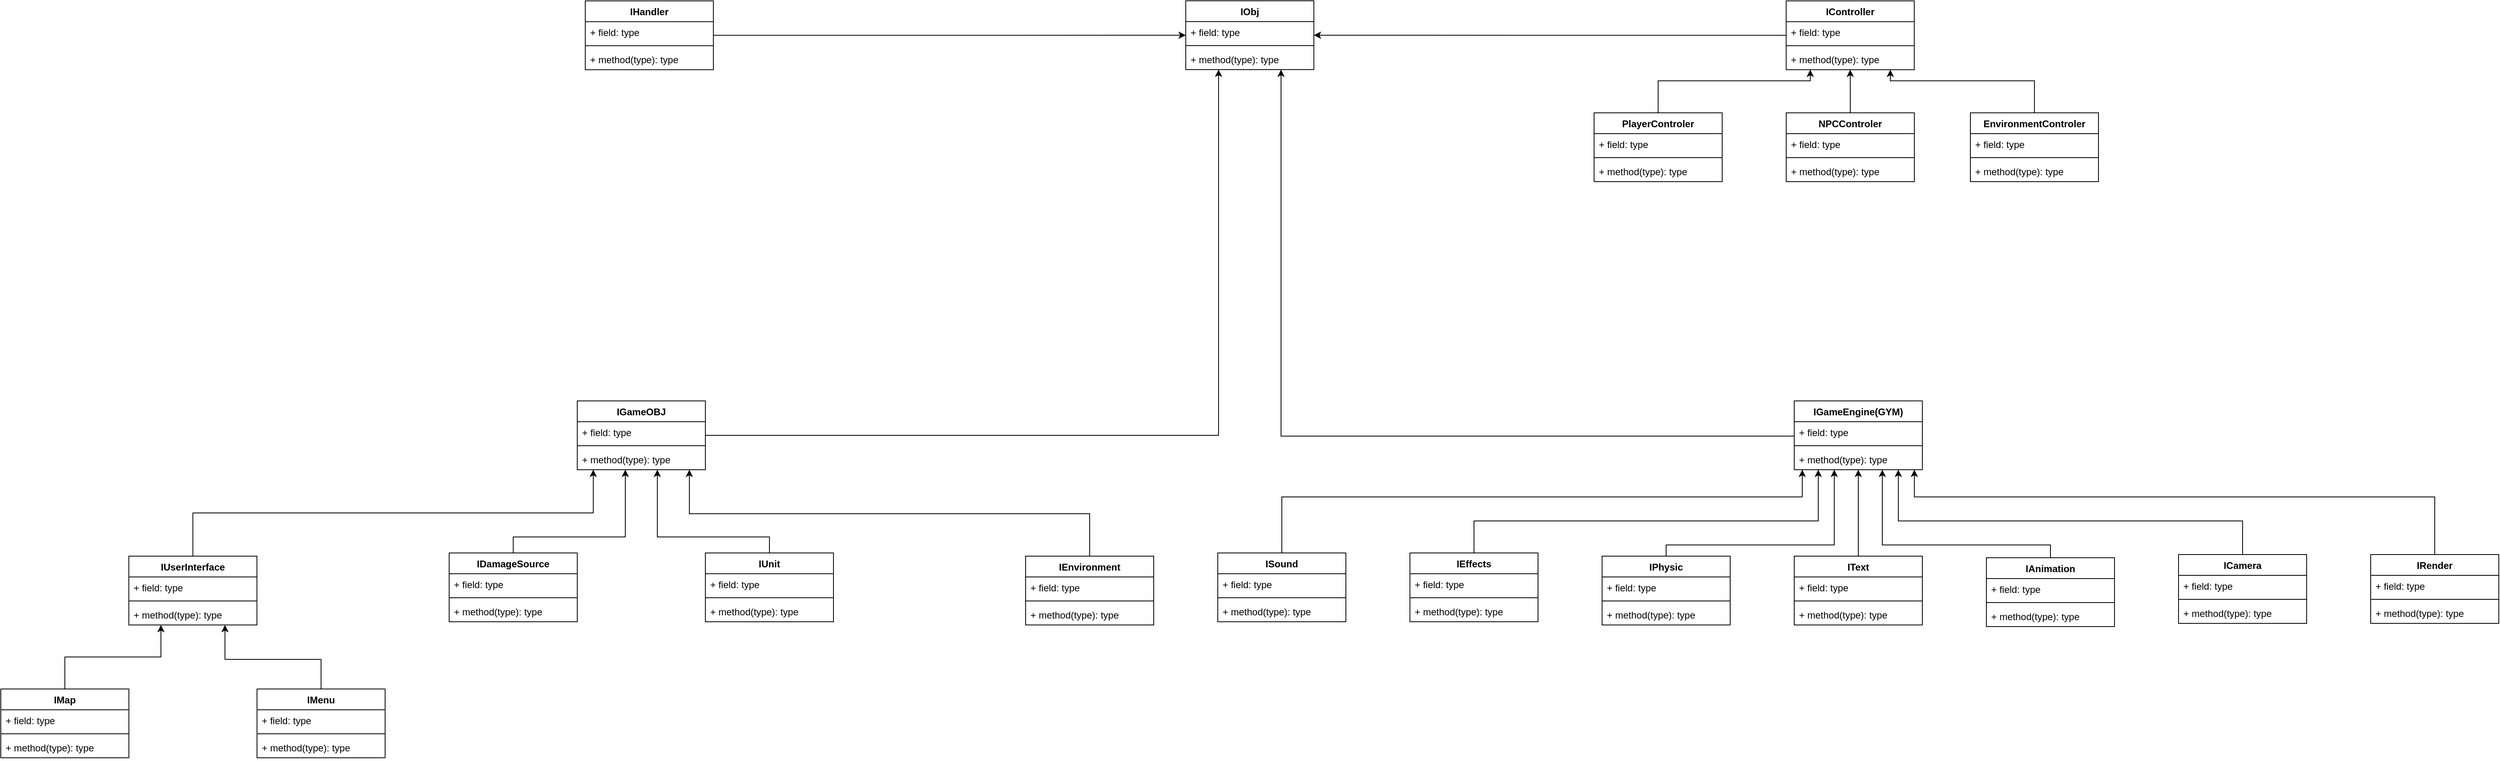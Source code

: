 <mxfile version="12.1.3" pages="1"><diagram id="u82egdFm9JUHlKRt-Qnc" name="Page-1"><mxGraphModel dx="7601" dy="3099" grid="1" gridSize="10" guides="1" tooltips="1" connect="1" arrows="1" fold="1" page="1" pageScale="1" pageWidth="827" pageHeight="1169" math="0" shadow="0"><root><mxCell id="0"/><mxCell id="1" parent="0"/><mxCell id="ENZpwtx71xa39ozKBErt-1" value="IObj" style="swimlane;fontStyle=1;align=center;verticalAlign=top;childLayout=stackLayout;horizontal=1;startSize=26;horizontalStack=0;resizeParent=1;resizeParentMax=0;resizeLast=0;collapsible=1;marginBottom=0;" vertex="1" parent="1"><mxGeometry x="-400" y="-340" width="160" height="86" as="geometry"/></mxCell><mxCell id="ENZpwtx71xa39ozKBErt-2" value="+ field: type" style="text;strokeColor=none;fillColor=none;align=left;verticalAlign=top;spacingLeft=4;spacingRight=4;overflow=hidden;rotatable=0;points=[[0,0.5],[1,0.5]];portConstraint=eastwest;" vertex="1" parent="ENZpwtx71xa39ozKBErt-1"><mxGeometry y="26" width="160" height="26" as="geometry"/></mxCell><mxCell id="ENZpwtx71xa39ozKBErt-3" value="" style="line;strokeWidth=1;fillColor=none;align=left;verticalAlign=middle;spacingTop=-1;spacingLeft=3;spacingRight=3;rotatable=0;labelPosition=right;points=[];portConstraint=eastwest;" vertex="1" parent="ENZpwtx71xa39ozKBErt-1"><mxGeometry y="52" width="160" height="8" as="geometry"/></mxCell><mxCell id="ENZpwtx71xa39ozKBErt-4" value="+ method(type): type" style="text;strokeColor=none;fillColor=none;align=left;verticalAlign=top;spacingLeft=4;spacingRight=4;overflow=hidden;rotatable=0;points=[[0,0.5],[1,0.5]];portConstraint=eastwest;" vertex="1" parent="ENZpwtx71xa39ozKBErt-1"><mxGeometry y="60" width="160" height="26" as="geometry"/></mxCell><mxCell id="ENZpwtx71xa39ozKBErt-73" style="edgeStyle=orthogonalEdgeStyle;rounded=0;orthogonalLoop=1;jettySize=auto;html=1;exitX=0.5;exitY=0;exitDx=0;exitDy=0;" edge="1" parent="1" source="ENZpwtx71xa39ozKBErt-5" target="ENZpwtx71xa39ozKBErt-33"><mxGeometry relative="1" as="geometry"><Array as="points"><mxPoint x="-1640" y="300"/><mxPoint x="-1140" y="300"/></Array></mxGeometry></mxCell><mxCell id="ENZpwtx71xa39ozKBErt-5" value="IUserInterface" style="swimlane;fontStyle=1;align=center;verticalAlign=top;childLayout=stackLayout;horizontal=1;startSize=26;horizontalStack=0;resizeParent=1;resizeParentMax=0;resizeLast=0;collapsible=1;marginBottom=0;" vertex="1" parent="1"><mxGeometry x="-1720.1" y="354" width="160" height="86" as="geometry"/></mxCell><mxCell id="ENZpwtx71xa39ozKBErt-6" value="+ field: type" style="text;strokeColor=none;fillColor=none;align=left;verticalAlign=top;spacingLeft=4;spacingRight=4;overflow=hidden;rotatable=0;points=[[0,0.5],[1,0.5]];portConstraint=eastwest;" vertex="1" parent="ENZpwtx71xa39ozKBErt-5"><mxGeometry y="26" width="160" height="26" as="geometry"/></mxCell><mxCell id="ENZpwtx71xa39ozKBErt-7" value="" style="line;strokeWidth=1;fillColor=none;align=left;verticalAlign=middle;spacingTop=-1;spacingLeft=3;spacingRight=3;rotatable=0;labelPosition=right;points=[];portConstraint=eastwest;" vertex="1" parent="ENZpwtx71xa39ozKBErt-5"><mxGeometry y="52" width="160" height="8" as="geometry"/></mxCell><mxCell id="ENZpwtx71xa39ozKBErt-8" value="+ method(type): type" style="text;strokeColor=none;fillColor=none;align=left;verticalAlign=top;spacingLeft=4;spacingRight=4;overflow=hidden;rotatable=0;points=[[0,0.5],[1,0.5]];portConstraint=eastwest;" vertex="1" parent="ENZpwtx71xa39ozKBErt-5"><mxGeometry y="60" width="160" height="26" as="geometry"/></mxCell><mxCell id="ENZpwtx71xa39ozKBErt-69" style="edgeStyle=orthogonalEdgeStyle;rounded=0;orthogonalLoop=1;jettySize=auto;html=1;" edge="1" parent="1" source="ENZpwtx71xa39ozKBErt-15" target="ENZpwtx71xa39ozKBErt-5"><mxGeometry relative="1" as="geometry"><Array as="points"><mxPoint x="-1600" y="483"/></Array></mxGeometry></mxCell><mxCell id="ENZpwtx71xa39ozKBErt-15" value="IMenu" style="swimlane;fontStyle=1;align=center;verticalAlign=top;childLayout=stackLayout;horizontal=1;startSize=26;horizontalStack=0;resizeParent=1;resizeParentMax=0;resizeLast=0;collapsible=1;marginBottom=0;" vertex="1" parent="1"><mxGeometry x="-1560" y="520" width="160" height="86" as="geometry"/></mxCell><mxCell id="ENZpwtx71xa39ozKBErt-16" value="+ field: type" style="text;strokeColor=none;fillColor=none;align=left;verticalAlign=top;spacingLeft=4;spacingRight=4;overflow=hidden;rotatable=0;points=[[0,0.5],[1,0.5]];portConstraint=eastwest;" vertex="1" parent="ENZpwtx71xa39ozKBErt-15"><mxGeometry y="26" width="160" height="26" as="geometry"/></mxCell><mxCell id="ENZpwtx71xa39ozKBErt-17" value="" style="line;strokeWidth=1;fillColor=none;align=left;verticalAlign=middle;spacingTop=-1;spacingLeft=3;spacingRight=3;rotatable=0;labelPosition=right;points=[];portConstraint=eastwest;" vertex="1" parent="ENZpwtx71xa39ozKBErt-15"><mxGeometry y="52" width="160" height="8" as="geometry"/></mxCell><mxCell id="ENZpwtx71xa39ozKBErt-18" value="+ method(type): type" style="text;strokeColor=none;fillColor=none;align=left;verticalAlign=top;spacingLeft=4;spacingRight=4;overflow=hidden;rotatable=0;points=[[0,0.5],[1,0.5]];portConstraint=eastwest;" vertex="1" parent="ENZpwtx71xa39ozKBErt-15"><mxGeometry y="60" width="160" height="26" as="geometry"/></mxCell><mxCell id="ENZpwtx71xa39ozKBErt-70" style="edgeStyle=orthogonalEdgeStyle;rounded=0;orthogonalLoop=1;jettySize=auto;html=1;" edge="1" parent="1" source="ENZpwtx71xa39ozKBErt-19" target="ENZpwtx71xa39ozKBErt-5"><mxGeometry relative="1" as="geometry"><Array as="points"><mxPoint x="-1800" y="480"/><mxPoint x="-1680" y="480"/></Array></mxGeometry></mxCell><mxCell id="ENZpwtx71xa39ozKBErt-19" value="IMap" style="swimlane;fontStyle=1;align=center;verticalAlign=top;childLayout=stackLayout;horizontal=1;startSize=26;horizontalStack=0;resizeParent=1;resizeParentMax=0;resizeLast=0;collapsible=1;marginBottom=0;" vertex="1" parent="1"><mxGeometry x="-1880" y="520" width="160" height="86" as="geometry"/></mxCell><mxCell id="ENZpwtx71xa39ozKBErt-20" value="+ field: type" style="text;strokeColor=none;fillColor=none;align=left;verticalAlign=top;spacingLeft=4;spacingRight=4;overflow=hidden;rotatable=0;points=[[0,0.5],[1,0.5]];portConstraint=eastwest;" vertex="1" parent="ENZpwtx71xa39ozKBErt-19"><mxGeometry y="26" width="160" height="26" as="geometry"/></mxCell><mxCell id="ENZpwtx71xa39ozKBErt-21" value="" style="line;strokeWidth=1;fillColor=none;align=left;verticalAlign=middle;spacingTop=-1;spacingLeft=3;spacingRight=3;rotatable=0;labelPosition=right;points=[];portConstraint=eastwest;" vertex="1" parent="ENZpwtx71xa39ozKBErt-19"><mxGeometry y="52" width="160" height="8" as="geometry"/></mxCell><mxCell id="ENZpwtx71xa39ozKBErt-22" value="+ method(type): type" style="text;strokeColor=none;fillColor=none;align=left;verticalAlign=top;spacingLeft=4;spacingRight=4;overflow=hidden;rotatable=0;points=[[0,0.5],[1,0.5]];portConstraint=eastwest;" vertex="1" parent="ENZpwtx71xa39ozKBErt-19"><mxGeometry y="60" width="160" height="26" as="geometry"/></mxCell><mxCell id="ENZpwtx71xa39ozKBErt-74" style="edgeStyle=orthogonalEdgeStyle;rounded=0;orthogonalLoop=1;jettySize=auto;html=1;" edge="1" parent="1" source="ENZpwtx71xa39ozKBErt-29" target="ENZpwtx71xa39ozKBErt-33"><mxGeometry relative="1" as="geometry"><Array as="points"><mxPoint x="-1240" y="330"/><mxPoint x="-1100" y="330"/></Array></mxGeometry></mxCell><mxCell id="ENZpwtx71xa39ozKBErt-29" value="IDamageSource" style="swimlane;fontStyle=1;align=center;verticalAlign=top;childLayout=stackLayout;horizontal=1;startSize=26;horizontalStack=0;resizeParent=1;resizeParentMax=0;resizeLast=0;collapsible=1;marginBottom=0;" vertex="1" parent="1"><mxGeometry x="-1320" y="350" width="160" height="86" as="geometry"/></mxCell><mxCell id="ENZpwtx71xa39ozKBErt-30" value="+ field: type" style="text;strokeColor=none;fillColor=none;align=left;verticalAlign=top;spacingLeft=4;spacingRight=4;overflow=hidden;rotatable=0;points=[[0,0.5],[1,0.5]];portConstraint=eastwest;" vertex="1" parent="ENZpwtx71xa39ozKBErt-29"><mxGeometry y="26" width="160" height="26" as="geometry"/></mxCell><mxCell id="ENZpwtx71xa39ozKBErt-31" value="" style="line;strokeWidth=1;fillColor=none;align=left;verticalAlign=middle;spacingTop=-1;spacingLeft=3;spacingRight=3;rotatable=0;labelPosition=right;points=[];portConstraint=eastwest;" vertex="1" parent="ENZpwtx71xa39ozKBErt-29"><mxGeometry y="52" width="160" height="8" as="geometry"/></mxCell><mxCell id="ENZpwtx71xa39ozKBErt-32" value="+ method(type): type" style="text;strokeColor=none;fillColor=none;align=left;verticalAlign=top;spacingLeft=4;spacingRight=4;overflow=hidden;rotatable=0;points=[[0,0.5],[1,0.5]];portConstraint=eastwest;" vertex="1" parent="ENZpwtx71xa39ozKBErt-29"><mxGeometry y="60" width="160" height="26" as="geometry"/></mxCell><mxCell id="ENZpwtx71xa39ozKBErt-144" style="edgeStyle=orthogonalEdgeStyle;rounded=0;orthogonalLoop=1;jettySize=auto;html=1;" edge="1" parent="1" source="ENZpwtx71xa39ozKBErt-33" target="ENZpwtx71xa39ozKBErt-1"><mxGeometry relative="1" as="geometry"><Array as="points"><mxPoint x="-359" y="203"/></Array></mxGeometry></mxCell><mxCell id="ENZpwtx71xa39ozKBErt-33" value="IGameOBJ" style="swimlane;fontStyle=1;align=center;verticalAlign=top;childLayout=stackLayout;horizontal=1;startSize=26;horizontalStack=0;resizeParent=1;resizeParentMax=0;resizeLast=0;collapsible=1;marginBottom=0;" vertex="1" parent="1"><mxGeometry x="-1160" y="160" width="160" height="86" as="geometry"/></mxCell><mxCell id="ENZpwtx71xa39ozKBErt-34" value="+ field: type" style="text;strokeColor=none;fillColor=none;align=left;verticalAlign=top;spacingLeft=4;spacingRight=4;overflow=hidden;rotatable=0;points=[[0,0.5],[1,0.5]];portConstraint=eastwest;" vertex="1" parent="ENZpwtx71xa39ozKBErt-33"><mxGeometry y="26" width="160" height="26" as="geometry"/></mxCell><mxCell id="ENZpwtx71xa39ozKBErt-35" value="" style="line;strokeWidth=1;fillColor=none;align=left;verticalAlign=middle;spacingTop=-1;spacingLeft=3;spacingRight=3;rotatable=0;labelPosition=right;points=[];portConstraint=eastwest;" vertex="1" parent="ENZpwtx71xa39ozKBErt-33"><mxGeometry y="52" width="160" height="8" as="geometry"/></mxCell><mxCell id="ENZpwtx71xa39ozKBErt-36" value="+ method(type): type" style="text;strokeColor=none;fillColor=none;align=left;verticalAlign=top;spacingLeft=4;spacingRight=4;overflow=hidden;rotatable=0;points=[[0,0.5],[1,0.5]];portConstraint=eastwest;" vertex="1" parent="ENZpwtx71xa39ozKBErt-33"><mxGeometry y="60" width="160" height="26" as="geometry"/></mxCell><mxCell id="ENZpwtx71xa39ozKBErt-76" style="edgeStyle=orthogonalEdgeStyle;rounded=0;orthogonalLoop=1;jettySize=auto;html=1;" edge="1" parent="1" source="ENZpwtx71xa39ozKBErt-47" target="ENZpwtx71xa39ozKBErt-33"><mxGeometry relative="1" as="geometry"><Array as="points"><mxPoint x="-920" y="330"/><mxPoint x="-1060" y="330"/></Array></mxGeometry></mxCell><mxCell id="ENZpwtx71xa39ozKBErt-47" value="IUnit" style="swimlane;fontStyle=1;align=center;verticalAlign=top;childLayout=stackLayout;horizontal=1;startSize=26;horizontalStack=0;resizeParent=1;resizeParentMax=0;resizeLast=0;collapsible=1;marginBottom=0;" vertex="1" parent="1"><mxGeometry x="-1000" y="350" width="160" height="86" as="geometry"/></mxCell><mxCell id="ENZpwtx71xa39ozKBErt-48" value="+ field: type" style="text;strokeColor=none;fillColor=none;align=left;verticalAlign=top;spacingLeft=4;spacingRight=4;overflow=hidden;rotatable=0;points=[[0,0.5],[1,0.5]];portConstraint=eastwest;" vertex="1" parent="ENZpwtx71xa39ozKBErt-47"><mxGeometry y="26" width="160" height="26" as="geometry"/></mxCell><mxCell id="ENZpwtx71xa39ozKBErt-49" value="" style="line;strokeWidth=1;fillColor=none;align=left;verticalAlign=middle;spacingTop=-1;spacingLeft=3;spacingRight=3;rotatable=0;labelPosition=right;points=[];portConstraint=eastwest;" vertex="1" parent="ENZpwtx71xa39ozKBErt-47"><mxGeometry y="52" width="160" height="8" as="geometry"/></mxCell><mxCell id="ENZpwtx71xa39ozKBErt-50" value="+ method(type): type" style="text;strokeColor=none;fillColor=none;align=left;verticalAlign=top;spacingLeft=4;spacingRight=4;overflow=hidden;rotatable=0;points=[[0,0.5],[1,0.5]];portConstraint=eastwest;" vertex="1" parent="ENZpwtx71xa39ozKBErt-47"><mxGeometry y="60" width="160" height="26" as="geometry"/></mxCell><mxCell id="ENZpwtx71xa39ozKBErt-77" style="edgeStyle=orthogonalEdgeStyle;rounded=0;orthogonalLoop=1;jettySize=auto;html=1;" edge="1" parent="1" source="ENZpwtx71xa39ozKBErt-58" target="ENZpwtx71xa39ozKBErt-33"><mxGeometry relative="1" as="geometry"><Array as="points"><mxPoint x="-520" y="301"/><mxPoint x="-1020" y="301"/></Array></mxGeometry></mxCell><mxCell id="ENZpwtx71xa39ozKBErt-58" value="IEnvironment" style="swimlane;fontStyle=1;align=center;verticalAlign=top;childLayout=stackLayout;horizontal=1;startSize=26;horizontalStack=0;resizeParent=1;resizeParentMax=0;resizeLast=0;collapsible=1;marginBottom=0;" vertex="1" parent="1"><mxGeometry x="-600" y="354" width="160" height="86" as="geometry"/></mxCell><mxCell id="ENZpwtx71xa39ozKBErt-59" value="+ field: type" style="text;strokeColor=none;fillColor=none;align=left;verticalAlign=top;spacingLeft=4;spacingRight=4;overflow=hidden;rotatable=0;points=[[0,0.5],[1,0.5]];portConstraint=eastwest;" vertex="1" parent="ENZpwtx71xa39ozKBErt-58"><mxGeometry y="26" width="160" height="26" as="geometry"/></mxCell><mxCell id="ENZpwtx71xa39ozKBErt-60" value="" style="line;strokeWidth=1;fillColor=none;align=left;verticalAlign=middle;spacingTop=-1;spacingLeft=3;spacingRight=3;rotatable=0;labelPosition=right;points=[];portConstraint=eastwest;" vertex="1" parent="ENZpwtx71xa39ozKBErt-58"><mxGeometry y="52" width="160" height="8" as="geometry"/></mxCell><mxCell id="ENZpwtx71xa39ozKBErt-61" value="+ method(type): type" style="text;strokeColor=none;fillColor=none;align=left;verticalAlign=top;spacingLeft=4;spacingRight=4;overflow=hidden;rotatable=0;points=[[0,0.5],[1,0.5]];portConstraint=eastwest;" vertex="1" parent="ENZpwtx71xa39ozKBErt-58"><mxGeometry y="60" width="160" height="26" as="geometry"/></mxCell><mxCell id="ENZpwtx71xa39ozKBErt-145" style="edgeStyle=orthogonalEdgeStyle;rounded=0;orthogonalLoop=1;jettySize=auto;html=1;" edge="1" parent="1" source="ENZpwtx71xa39ozKBErt-78" target="ENZpwtx71xa39ozKBErt-1"><mxGeometry relative="1" as="geometry"><Array as="points"><mxPoint x="-281" y="204"/></Array></mxGeometry></mxCell><mxCell id="ENZpwtx71xa39ozKBErt-78" value="IGameEngine(GYM)" style="swimlane;fontStyle=1;align=center;verticalAlign=top;childLayout=stackLayout;horizontal=1;startSize=26;horizontalStack=0;resizeParent=1;resizeParentMax=0;resizeLast=0;collapsible=1;marginBottom=0;" vertex="1" parent="1"><mxGeometry x="360" y="160" width="160" height="86" as="geometry"/></mxCell><mxCell id="ENZpwtx71xa39ozKBErt-79" value="+ field: type" style="text;strokeColor=none;fillColor=none;align=left;verticalAlign=top;spacingLeft=4;spacingRight=4;overflow=hidden;rotatable=0;points=[[0,0.5],[1,0.5]];portConstraint=eastwest;" vertex="1" parent="ENZpwtx71xa39ozKBErt-78"><mxGeometry y="26" width="160" height="26" as="geometry"/></mxCell><mxCell id="ENZpwtx71xa39ozKBErt-80" value="" style="line;strokeWidth=1;fillColor=none;align=left;verticalAlign=middle;spacingTop=-1;spacingLeft=3;spacingRight=3;rotatable=0;labelPosition=right;points=[];portConstraint=eastwest;" vertex="1" parent="ENZpwtx71xa39ozKBErt-78"><mxGeometry y="52" width="160" height="8" as="geometry"/></mxCell><mxCell id="ENZpwtx71xa39ozKBErt-81" value="+ method(type): type" style="text;strokeColor=none;fillColor=none;align=left;verticalAlign=top;spacingLeft=4;spacingRight=4;overflow=hidden;rotatable=0;points=[[0,0.5],[1,0.5]];portConstraint=eastwest;" vertex="1" parent="ENZpwtx71xa39ozKBErt-78"><mxGeometry y="60" width="160" height="26" as="geometry"/></mxCell><mxCell id="ENZpwtx71xa39ozKBErt-143" style="edgeStyle=orthogonalEdgeStyle;rounded=0;orthogonalLoop=1;jettySize=auto;html=1;" edge="1" parent="1" source="ENZpwtx71xa39ozKBErt-82" target="ENZpwtx71xa39ozKBErt-1"><mxGeometry relative="1" as="geometry"/></mxCell><mxCell id="ENZpwtx71xa39ozKBErt-82" value="IController" style="swimlane;fontStyle=1;align=center;verticalAlign=top;childLayout=stackLayout;horizontal=1;startSize=26;horizontalStack=0;resizeParent=1;resizeParentMax=0;resizeLast=0;collapsible=1;marginBottom=0;" vertex="1" parent="1"><mxGeometry x="349.929" y="-339.912" width="160" height="86" as="geometry"/></mxCell><mxCell id="ENZpwtx71xa39ozKBErt-83" value="+ field: type" style="text;strokeColor=none;fillColor=none;align=left;verticalAlign=top;spacingLeft=4;spacingRight=4;overflow=hidden;rotatable=0;points=[[0,0.5],[1,0.5]];portConstraint=eastwest;" vertex="1" parent="ENZpwtx71xa39ozKBErt-82"><mxGeometry y="26" width="160" height="26" as="geometry"/></mxCell><mxCell id="ENZpwtx71xa39ozKBErt-84" value="" style="line;strokeWidth=1;fillColor=none;align=left;verticalAlign=middle;spacingTop=-1;spacingLeft=3;spacingRight=3;rotatable=0;labelPosition=right;points=[];portConstraint=eastwest;" vertex="1" parent="ENZpwtx71xa39ozKBErt-82"><mxGeometry y="52" width="160" height="8" as="geometry"/></mxCell><mxCell id="ENZpwtx71xa39ozKBErt-85" value="+ method(type): type" style="text;strokeColor=none;fillColor=none;align=left;verticalAlign=top;spacingLeft=4;spacingRight=4;overflow=hidden;rotatable=0;points=[[0,0.5],[1,0.5]];portConstraint=eastwest;" vertex="1" parent="ENZpwtx71xa39ozKBErt-82"><mxGeometry y="60" width="160" height="26" as="geometry"/></mxCell><mxCell id="ENZpwtx71xa39ozKBErt-141" style="edgeStyle=orthogonalEdgeStyle;rounded=0;orthogonalLoop=1;jettySize=auto;html=1;" edge="1" parent="1" source="ENZpwtx71xa39ozKBErt-86" target="ENZpwtx71xa39ozKBErt-1"><mxGeometry relative="1" as="geometry"/></mxCell><mxCell id="ENZpwtx71xa39ozKBErt-86" value="IHandler" style="swimlane;fontStyle=1;align=center;verticalAlign=top;childLayout=stackLayout;horizontal=1;startSize=26;horizontalStack=0;resizeParent=1;resizeParentMax=0;resizeLast=0;collapsible=1;marginBottom=0;" vertex="1" parent="1"><mxGeometry x="-1150" y="-339.912" width="160" height="86" as="geometry"/></mxCell><mxCell id="ENZpwtx71xa39ozKBErt-87" value="+ field: type" style="text;strokeColor=none;fillColor=none;align=left;verticalAlign=top;spacingLeft=4;spacingRight=4;overflow=hidden;rotatable=0;points=[[0,0.5],[1,0.5]];portConstraint=eastwest;" vertex="1" parent="ENZpwtx71xa39ozKBErt-86"><mxGeometry y="26" width="160" height="26" as="geometry"/></mxCell><mxCell id="ENZpwtx71xa39ozKBErt-88" value="" style="line;strokeWidth=1;fillColor=none;align=left;verticalAlign=middle;spacingTop=-1;spacingLeft=3;spacingRight=3;rotatable=0;labelPosition=right;points=[];portConstraint=eastwest;" vertex="1" parent="ENZpwtx71xa39ozKBErt-86"><mxGeometry y="52" width="160" height="8" as="geometry"/></mxCell><mxCell id="ENZpwtx71xa39ozKBErt-89" value="+ method(type): type" style="text;strokeColor=none;fillColor=none;align=left;verticalAlign=top;spacingLeft=4;spacingRight=4;overflow=hidden;rotatable=0;points=[[0,0.5],[1,0.5]];portConstraint=eastwest;" vertex="1" parent="ENZpwtx71xa39ozKBErt-86"><mxGeometry y="60" width="160" height="26" as="geometry"/></mxCell><mxCell id="ENZpwtx71xa39ozKBErt-129" style="edgeStyle=orthogonalEdgeStyle;rounded=0;orthogonalLoop=1;jettySize=auto;html=1;exitX=0.5;exitY=0;exitDx=0;exitDy=0;" edge="1" parent="1" source="ENZpwtx71xa39ozKBErt-94" target="ENZpwtx71xa39ozKBErt-78"><mxGeometry relative="1" as="geometry"><Array as="points"><mxPoint x="200" y="340"/><mxPoint x="410" y="340"/></Array></mxGeometry></mxCell><mxCell id="ENZpwtx71xa39ozKBErt-94" value="IPhysic" style="swimlane;fontStyle=1;align=center;verticalAlign=top;childLayout=stackLayout;horizontal=1;startSize=26;horizontalStack=0;resizeParent=1;resizeParentMax=0;resizeLast=0;collapsible=1;marginBottom=0;" vertex="1" parent="1"><mxGeometry x="120" y="354" width="160" height="86" as="geometry"/></mxCell><mxCell id="ENZpwtx71xa39ozKBErt-95" value="+ field: type" style="text;strokeColor=none;fillColor=none;align=left;verticalAlign=top;spacingLeft=4;spacingRight=4;overflow=hidden;rotatable=0;points=[[0,0.5],[1,0.5]];portConstraint=eastwest;" vertex="1" parent="ENZpwtx71xa39ozKBErt-94"><mxGeometry y="26" width="160" height="26" as="geometry"/></mxCell><mxCell id="ENZpwtx71xa39ozKBErt-96" value="" style="line;strokeWidth=1;fillColor=none;align=left;verticalAlign=middle;spacingTop=-1;spacingLeft=3;spacingRight=3;rotatable=0;labelPosition=right;points=[];portConstraint=eastwest;" vertex="1" parent="ENZpwtx71xa39ozKBErt-94"><mxGeometry y="52" width="160" height="8" as="geometry"/></mxCell><mxCell id="ENZpwtx71xa39ozKBErt-97" value="+ method(type): type" style="text;strokeColor=none;fillColor=none;align=left;verticalAlign=top;spacingLeft=4;spacingRight=4;overflow=hidden;rotatable=0;points=[[0,0.5],[1,0.5]];portConstraint=eastwest;" vertex="1" parent="ENZpwtx71xa39ozKBErt-94"><mxGeometry y="60" width="160" height="26" as="geometry"/></mxCell><mxCell id="ENZpwtx71xa39ozKBErt-132" style="edgeStyle=orthogonalEdgeStyle;rounded=0;orthogonalLoop=1;jettySize=auto;html=1;" edge="1" parent="1" source="ENZpwtx71xa39ozKBErt-98" target="ENZpwtx71xa39ozKBErt-78"><mxGeometry relative="1" as="geometry"><Array as="points"><mxPoint x="1160" y="280"/><mxPoint x="510" y="280"/></Array></mxGeometry></mxCell><mxCell id="ENZpwtx71xa39ozKBErt-98" value="IRender" style="swimlane;fontStyle=1;align=center;verticalAlign=top;childLayout=stackLayout;horizontal=1;startSize=26;horizontalStack=0;resizeParent=1;resizeParentMax=0;resizeLast=0;collapsible=1;marginBottom=0;" vertex="1" parent="1"><mxGeometry x="1080" y="352" width="160" height="86" as="geometry"/></mxCell><mxCell id="ENZpwtx71xa39ozKBErt-99" value="+ field: type" style="text;strokeColor=none;fillColor=none;align=left;verticalAlign=top;spacingLeft=4;spacingRight=4;overflow=hidden;rotatable=0;points=[[0,0.5],[1,0.5]];portConstraint=eastwest;" vertex="1" parent="ENZpwtx71xa39ozKBErt-98"><mxGeometry y="26" width="160" height="26" as="geometry"/></mxCell><mxCell id="ENZpwtx71xa39ozKBErt-100" value="" style="line;strokeWidth=1;fillColor=none;align=left;verticalAlign=middle;spacingTop=-1;spacingLeft=3;spacingRight=3;rotatable=0;labelPosition=right;points=[];portConstraint=eastwest;" vertex="1" parent="ENZpwtx71xa39ozKBErt-98"><mxGeometry y="52" width="160" height="8" as="geometry"/></mxCell><mxCell id="ENZpwtx71xa39ozKBErt-101" value="+ method(type): type" style="text;strokeColor=none;fillColor=none;align=left;verticalAlign=top;spacingLeft=4;spacingRight=4;overflow=hidden;rotatable=0;points=[[0,0.5],[1,0.5]];portConstraint=eastwest;" vertex="1" parent="ENZpwtx71xa39ozKBErt-98"><mxGeometry y="60" width="160" height="26" as="geometry"/></mxCell><mxCell id="ENZpwtx71xa39ozKBErt-126" style="edgeStyle=orthogonalEdgeStyle;rounded=0;orthogonalLoop=1;jettySize=auto;html=1;" edge="1" parent="1" source="ENZpwtx71xa39ozKBErt-102" target="ENZpwtx71xa39ozKBErt-78"><mxGeometry relative="1" as="geometry"><Array as="points"><mxPoint x="-280" y="280"/><mxPoint x="370" y="280"/></Array></mxGeometry></mxCell><mxCell id="ENZpwtx71xa39ozKBErt-102" value="ISound" style="swimlane;fontStyle=1;align=center;verticalAlign=top;childLayout=stackLayout;horizontal=1;startSize=26;horizontalStack=0;resizeParent=1;resizeParentMax=0;resizeLast=0;collapsible=1;marginBottom=0;" vertex="1" parent="1"><mxGeometry x="-360" y="350" width="160" height="86" as="geometry"/></mxCell><mxCell id="ENZpwtx71xa39ozKBErt-103" value="+ field: type" style="text;strokeColor=none;fillColor=none;align=left;verticalAlign=top;spacingLeft=4;spacingRight=4;overflow=hidden;rotatable=0;points=[[0,0.5],[1,0.5]];portConstraint=eastwest;" vertex="1" parent="ENZpwtx71xa39ozKBErt-102"><mxGeometry y="26" width="160" height="26" as="geometry"/></mxCell><mxCell id="ENZpwtx71xa39ozKBErt-104" value="" style="line;strokeWidth=1;fillColor=none;align=left;verticalAlign=middle;spacingTop=-1;spacingLeft=3;spacingRight=3;rotatable=0;labelPosition=right;points=[];portConstraint=eastwest;" vertex="1" parent="ENZpwtx71xa39ozKBErt-102"><mxGeometry y="52" width="160" height="8" as="geometry"/></mxCell><mxCell id="ENZpwtx71xa39ozKBErt-105" value="+ method(type): type" style="text;strokeColor=none;fillColor=none;align=left;verticalAlign=top;spacingLeft=4;spacingRight=4;overflow=hidden;rotatable=0;points=[[0,0.5],[1,0.5]];portConstraint=eastwest;" vertex="1" parent="ENZpwtx71xa39ozKBErt-102"><mxGeometry y="60" width="160" height="26" as="geometry"/></mxCell><mxCell id="ENZpwtx71xa39ozKBErt-127" style="edgeStyle=orthogonalEdgeStyle;rounded=0;orthogonalLoop=1;jettySize=auto;html=1;" edge="1" parent="1" source="ENZpwtx71xa39ozKBErt-110" target="ENZpwtx71xa39ozKBErt-78"><mxGeometry relative="1" as="geometry"/></mxCell><mxCell id="ENZpwtx71xa39ozKBErt-110" value="IText" style="swimlane;fontStyle=1;align=center;verticalAlign=top;childLayout=stackLayout;horizontal=1;startSize=26;horizontalStack=0;resizeParent=1;resizeParentMax=0;resizeLast=0;collapsible=1;marginBottom=0;" vertex="1" parent="1"><mxGeometry x="360" y="354" width="160" height="86" as="geometry"/></mxCell><mxCell id="ENZpwtx71xa39ozKBErt-111" value="+ field: type" style="text;strokeColor=none;fillColor=none;align=left;verticalAlign=top;spacingLeft=4;spacingRight=4;overflow=hidden;rotatable=0;points=[[0,0.5],[1,0.5]];portConstraint=eastwest;" vertex="1" parent="ENZpwtx71xa39ozKBErt-110"><mxGeometry y="26" width="160" height="26" as="geometry"/></mxCell><mxCell id="ENZpwtx71xa39ozKBErt-112" value="" style="line;strokeWidth=1;fillColor=none;align=left;verticalAlign=middle;spacingTop=-1;spacingLeft=3;spacingRight=3;rotatable=0;labelPosition=right;points=[];portConstraint=eastwest;" vertex="1" parent="ENZpwtx71xa39ozKBErt-110"><mxGeometry y="52" width="160" height="8" as="geometry"/></mxCell><mxCell id="ENZpwtx71xa39ozKBErt-113" value="+ method(type): type" style="text;strokeColor=none;fillColor=none;align=left;verticalAlign=top;spacingLeft=4;spacingRight=4;overflow=hidden;rotatable=0;points=[[0,0.5],[1,0.5]];portConstraint=eastwest;" vertex="1" parent="ENZpwtx71xa39ozKBErt-110"><mxGeometry y="60" width="160" height="26" as="geometry"/></mxCell><mxCell id="ENZpwtx71xa39ozKBErt-130" style="edgeStyle=orthogonalEdgeStyle;rounded=0;orthogonalLoop=1;jettySize=auto;html=1;" edge="1" parent="1" source="ENZpwtx71xa39ozKBErt-114" target="ENZpwtx71xa39ozKBErt-78"><mxGeometry relative="1" as="geometry"><Array as="points"><mxPoint x="680" y="340"/><mxPoint x="470" y="340"/></Array></mxGeometry></mxCell><mxCell id="ENZpwtx71xa39ozKBErt-114" value="IAnimation" style="swimlane;fontStyle=1;align=center;verticalAlign=top;childLayout=stackLayout;horizontal=1;startSize=26;horizontalStack=0;resizeParent=1;resizeParentMax=0;resizeLast=0;collapsible=1;marginBottom=0;" vertex="1" parent="1"><mxGeometry x="600" y="356" width="160" height="86" as="geometry"/></mxCell><mxCell id="ENZpwtx71xa39ozKBErt-115" value="+ field: type" style="text;strokeColor=none;fillColor=none;align=left;verticalAlign=top;spacingLeft=4;spacingRight=4;overflow=hidden;rotatable=0;points=[[0,0.5],[1,0.5]];portConstraint=eastwest;" vertex="1" parent="ENZpwtx71xa39ozKBErt-114"><mxGeometry y="26" width="160" height="26" as="geometry"/></mxCell><mxCell id="ENZpwtx71xa39ozKBErt-116" value="" style="line;strokeWidth=1;fillColor=none;align=left;verticalAlign=middle;spacingTop=-1;spacingLeft=3;spacingRight=3;rotatable=0;labelPosition=right;points=[];portConstraint=eastwest;" vertex="1" parent="ENZpwtx71xa39ozKBErt-114"><mxGeometry y="52" width="160" height="8" as="geometry"/></mxCell><mxCell id="ENZpwtx71xa39ozKBErt-117" value="+ method(type): type" style="text;strokeColor=none;fillColor=none;align=left;verticalAlign=top;spacingLeft=4;spacingRight=4;overflow=hidden;rotatable=0;points=[[0,0.5],[1,0.5]];portConstraint=eastwest;" vertex="1" parent="ENZpwtx71xa39ozKBErt-114"><mxGeometry y="60" width="160" height="26" as="geometry"/></mxCell><mxCell id="ENZpwtx71xa39ozKBErt-131" style="edgeStyle=orthogonalEdgeStyle;rounded=0;orthogonalLoop=1;jettySize=auto;html=1;" edge="1" parent="1" source="ENZpwtx71xa39ozKBErt-118" target="ENZpwtx71xa39ozKBErt-78"><mxGeometry relative="1" as="geometry"><Array as="points"><mxPoint x="920" y="310"/><mxPoint x="490" y="310"/></Array></mxGeometry></mxCell><mxCell id="ENZpwtx71xa39ozKBErt-118" value="ICamera" style="swimlane;fontStyle=1;align=center;verticalAlign=top;childLayout=stackLayout;horizontal=1;startSize=26;horizontalStack=0;resizeParent=1;resizeParentMax=0;resizeLast=0;collapsible=1;marginBottom=0;" vertex="1" parent="1"><mxGeometry x="840" y="352" width="160" height="86" as="geometry"/></mxCell><mxCell id="ENZpwtx71xa39ozKBErt-119" value="+ field: type" style="text;strokeColor=none;fillColor=none;align=left;verticalAlign=top;spacingLeft=4;spacingRight=4;overflow=hidden;rotatable=0;points=[[0,0.5],[1,0.5]];portConstraint=eastwest;" vertex="1" parent="ENZpwtx71xa39ozKBErt-118"><mxGeometry y="26" width="160" height="26" as="geometry"/></mxCell><mxCell id="ENZpwtx71xa39ozKBErt-120" value="" style="line;strokeWidth=1;fillColor=none;align=left;verticalAlign=middle;spacingTop=-1;spacingLeft=3;spacingRight=3;rotatable=0;labelPosition=right;points=[];portConstraint=eastwest;" vertex="1" parent="ENZpwtx71xa39ozKBErt-118"><mxGeometry y="52" width="160" height="8" as="geometry"/></mxCell><mxCell id="ENZpwtx71xa39ozKBErt-121" value="+ method(type): type" style="text;strokeColor=none;fillColor=none;align=left;verticalAlign=top;spacingLeft=4;spacingRight=4;overflow=hidden;rotatable=0;points=[[0,0.5],[1,0.5]];portConstraint=eastwest;" vertex="1" parent="ENZpwtx71xa39ozKBErt-118"><mxGeometry y="60" width="160" height="26" as="geometry"/></mxCell><mxCell id="ENZpwtx71xa39ozKBErt-128" style="edgeStyle=orthogonalEdgeStyle;rounded=0;orthogonalLoop=1;jettySize=auto;html=1;" edge="1" parent="1" source="ENZpwtx71xa39ozKBErt-122" target="ENZpwtx71xa39ozKBErt-78"><mxGeometry relative="1" as="geometry"><Array as="points"><mxPoint x="-40" y="310"/><mxPoint x="390" y="310"/></Array></mxGeometry></mxCell><mxCell id="ENZpwtx71xa39ozKBErt-122" value="IEffects" style="swimlane;fontStyle=1;align=center;verticalAlign=top;childLayout=stackLayout;horizontal=1;startSize=26;horizontalStack=0;resizeParent=1;resizeParentMax=0;resizeLast=0;collapsible=1;marginBottom=0;" vertex="1" parent="1"><mxGeometry x="-120" y="350" width="160" height="86" as="geometry"/></mxCell><mxCell id="ENZpwtx71xa39ozKBErt-123" value="+ field: type" style="text;strokeColor=none;fillColor=none;align=left;verticalAlign=top;spacingLeft=4;spacingRight=4;overflow=hidden;rotatable=0;points=[[0,0.5],[1,0.5]];portConstraint=eastwest;" vertex="1" parent="ENZpwtx71xa39ozKBErt-122"><mxGeometry y="26" width="160" height="26" as="geometry"/></mxCell><mxCell id="ENZpwtx71xa39ozKBErt-124" value="" style="line;strokeWidth=1;fillColor=none;align=left;verticalAlign=middle;spacingTop=-1;spacingLeft=3;spacingRight=3;rotatable=0;labelPosition=right;points=[];portConstraint=eastwest;" vertex="1" parent="ENZpwtx71xa39ozKBErt-122"><mxGeometry y="52" width="160" height="8" as="geometry"/></mxCell><mxCell id="ENZpwtx71xa39ozKBErt-125" value="+ method(type): type" style="text;strokeColor=none;fillColor=none;align=left;verticalAlign=top;spacingLeft=4;spacingRight=4;overflow=hidden;rotatable=0;points=[[0,0.5],[1,0.5]];portConstraint=eastwest;" vertex="1" parent="ENZpwtx71xa39ozKBErt-122"><mxGeometry y="60" width="160" height="26" as="geometry"/></mxCell><mxCell id="ENZpwtx71xa39ozKBErt-158" style="edgeStyle=orthogonalEdgeStyle;rounded=0;orthogonalLoop=1;jettySize=auto;html=1;" edge="1" parent="1" source="ENZpwtx71xa39ozKBErt-146" target="ENZpwtx71xa39ozKBErt-82"><mxGeometry relative="1" as="geometry"><Array as="points"><mxPoint x="190" y="-240"/><mxPoint x="380" y="-240"/></Array></mxGeometry></mxCell><mxCell id="ENZpwtx71xa39ozKBErt-146" value="PlayerControler" style="swimlane;fontStyle=1;align=center;verticalAlign=top;childLayout=stackLayout;horizontal=1;startSize=26;horizontalStack=0;resizeParent=1;resizeParentMax=0;resizeLast=0;collapsible=1;marginBottom=0;" vertex="1" parent="1"><mxGeometry x="110" y="-200" width="160" height="86" as="geometry"/></mxCell><mxCell id="ENZpwtx71xa39ozKBErt-147" value="+ field: type" style="text;strokeColor=none;fillColor=none;align=left;verticalAlign=top;spacingLeft=4;spacingRight=4;overflow=hidden;rotatable=0;points=[[0,0.5],[1,0.5]];portConstraint=eastwest;" vertex="1" parent="ENZpwtx71xa39ozKBErt-146"><mxGeometry y="26" width="160" height="26" as="geometry"/></mxCell><mxCell id="ENZpwtx71xa39ozKBErt-148" value="" style="line;strokeWidth=1;fillColor=none;align=left;verticalAlign=middle;spacingTop=-1;spacingLeft=3;spacingRight=3;rotatable=0;labelPosition=right;points=[];portConstraint=eastwest;" vertex="1" parent="ENZpwtx71xa39ozKBErt-146"><mxGeometry y="52" width="160" height="8" as="geometry"/></mxCell><mxCell id="ENZpwtx71xa39ozKBErt-149" value="+ method(type): type" style="text;strokeColor=none;fillColor=none;align=left;verticalAlign=top;spacingLeft=4;spacingRight=4;overflow=hidden;rotatable=0;points=[[0,0.5],[1,0.5]];portConstraint=eastwest;" vertex="1" parent="ENZpwtx71xa39ozKBErt-146"><mxGeometry y="60" width="160" height="26" as="geometry"/></mxCell><mxCell id="ENZpwtx71xa39ozKBErt-159" style="edgeStyle=orthogonalEdgeStyle;rounded=0;orthogonalLoop=1;jettySize=auto;html=1;" edge="1" parent="1" source="ENZpwtx71xa39ozKBErt-150" target="ENZpwtx71xa39ozKBErt-82"><mxGeometry relative="1" as="geometry"/></mxCell><mxCell id="ENZpwtx71xa39ozKBErt-150" value="NPCControler" style="swimlane;fontStyle=1;align=center;verticalAlign=top;childLayout=stackLayout;horizontal=1;startSize=26;horizontalStack=0;resizeParent=1;resizeParentMax=0;resizeLast=0;collapsible=1;marginBottom=0;" vertex="1" parent="1"><mxGeometry x="350" y="-200" width="160" height="86" as="geometry"/></mxCell><mxCell id="ENZpwtx71xa39ozKBErt-151" value="+ field: type" style="text;strokeColor=none;fillColor=none;align=left;verticalAlign=top;spacingLeft=4;spacingRight=4;overflow=hidden;rotatable=0;points=[[0,0.5],[1,0.5]];portConstraint=eastwest;" vertex="1" parent="ENZpwtx71xa39ozKBErt-150"><mxGeometry y="26" width="160" height="26" as="geometry"/></mxCell><mxCell id="ENZpwtx71xa39ozKBErt-152" value="" style="line;strokeWidth=1;fillColor=none;align=left;verticalAlign=middle;spacingTop=-1;spacingLeft=3;spacingRight=3;rotatable=0;labelPosition=right;points=[];portConstraint=eastwest;" vertex="1" parent="ENZpwtx71xa39ozKBErt-150"><mxGeometry y="52" width="160" height="8" as="geometry"/></mxCell><mxCell id="ENZpwtx71xa39ozKBErt-153" value="+ method(type): type" style="text;strokeColor=none;fillColor=none;align=left;verticalAlign=top;spacingLeft=4;spacingRight=4;overflow=hidden;rotatable=0;points=[[0,0.5],[1,0.5]];portConstraint=eastwest;" vertex="1" parent="ENZpwtx71xa39ozKBErt-150"><mxGeometry y="60" width="160" height="26" as="geometry"/></mxCell><mxCell id="ENZpwtx71xa39ozKBErt-160" style="edgeStyle=orthogonalEdgeStyle;rounded=0;orthogonalLoop=1;jettySize=auto;html=1;" edge="1" parent="1" source="ENZpwtx71xa39ozKBErt-154" target="ENZpwtx71xa39ozKBErt-82"><mxGeometry relative="1" as="geometry"><Array as="points"><mxPoint x="660" y="-240"/><mxPoint x="480" y="-240"/></Array></mxGeometry></mxCell><mxCell id="ENZpwtx71xa39ozKBErt-154" value="EnvironmentControler" style="swimlane;fontStyle=1;align=center;verticalAlign=top;childLayout=stackLayout;horizontal=1;startSize=26;horizontalStack=0;resizeParent=1;resizeParentMax=0;resizeLast=0;collapsible=1;marginBottom=0;" vertex="1" parent="1"><mxGeometry x="580" y="-200" width="160" height="86" as="geometry"/></mxCell><mxCell id="ENZpwtx71xa39ozKBErt-155" value="+ field: type" style="text;strokeColor=none;fillColor=none;align=left;verticalAlign=top;spacingLeft=4;spacingRight=4;overflow=hidden;rotatable=0;points=[[0,0.5],[1,0.5]];portConstraint=eastwest;" vertex="1" parent="ENZpwtx71xa39ozKBErt-154"><mxGeometry y="26" width="160" height="26" as="geometry"/></mxCell><mxCell id="ENZpwtx71xa39ozKBErt-156" value="" style="line;strokeWidth=1;fillColor=none;align=left;verticalAlign=middle;spacingTop=-1;spacingLeft=3;spacingRight=3;rotatable=0;labelPosition=right;points=[];portConstraint=eastwest;" vertex="1" parent="ENZpwtx71xa39ozKBErt-154"><mxGeometry y="52" width="160" height="8" as="geometry"/></mxCell><mxCell id="ENZpwtx71xa39ozKBErt-157" value="+ method(type): type" style="text;strokeColor=none;fillColor=none;align=left;verticalAlign=top;spacingLeft=4;spacingRight=4;overflow=hidden;rotatable=0;points=[[0,0.5],[1,0.5]];portConstraint=eastwest;" vertex="1" parent="ENZpwtx71xa39ozKBErt-154"><mxGeometry y="60" width="160" height="26" as="geometry"/></mxCell></root></mxGraphModel></diagram></mxfile>